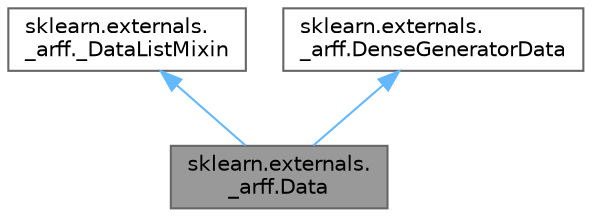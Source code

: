 digraph "sklearn.externals._arff.Data"
{
 // LATEX_PDF_SIZE
  bgcolor="transparent";
  edge [fontname=Helvetica,fontsize=10,labelfontname=Helvetica,labelfontsize=10];
  node [fontname=Helvetica,fontsize=10,shape=box,height=0.2,width=0.4];
  Node1 [id="Node000001",label="sklearn.externals.\l_arff.Data",height=0.2,width=0.4,color="gray40", fillcolor="grey60", style="filled", fontcolor="black",tooltip=" "];
  Node2 -> Node1 [id="edge1_Node000001_Node000002",dir="back",color="steelblue1",style="solid",tooltip=" "];
  Node2 [id="Node000002",label="sklearn.externals.\l_arff._DataListMixin",height=0.2,width=0.4,color="gray40", fillcolor="white", style="filled",URL="$d4/dd5/classsklearn_1_1externals_1_1__arff_1_1__DataListMixin.html",tooltip=" "];
  Node3 -> Node1 [id="edge2_Node000001_Node000003",dir="back",color="steelblue1",style="solid",tooltip=" "];
  Node3 [id="Node000003",label="sklearn.externals.\l_arff.DenseGeneratorData",height=0.2,width=0.4,color="gray40", fillcolor="white", style="filled",URL="$dc/d2d/classsklearn_1_1externals_1_1__arff_1_1DenseGeneratorData.html",tooltip=" "];
}
